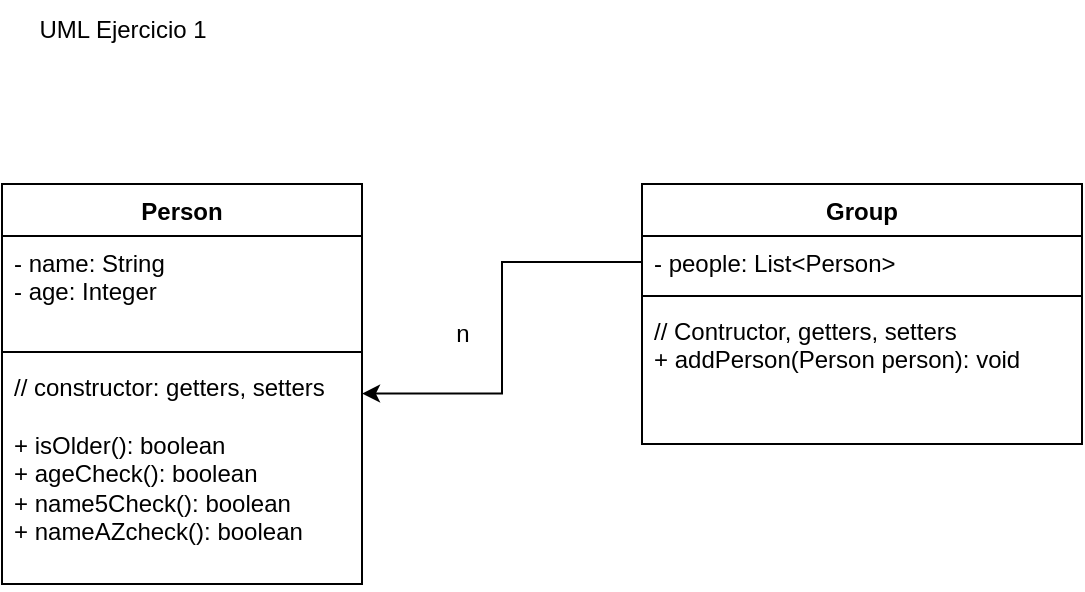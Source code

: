 <mxfile version="24.6.0" type="github">
  <diagram name="Página-1" id="hya2uCZ8vttphcQ2DzEh">
    <mxGraphModel dx="811" dy="390" grid="1" gridSize="10" guides="1" tooltips="1" connect="1" arrows="1" fold="1" page="1" pageScale="1" pageWidth="827" pageHeight="1169" math="0" shadow="0">
      <root>
        <mxCell id="0" />
        <mxCell id="1" parent="0" />
        <mxCell id="L0rvEJcZYEpyYl15f_BX-1" value="Person" style="swimlane;fontStyle=1;align=center;verticalAlign=top;childLayout=stackLayout;horizontal=1;startSize=26;horizontalStack=0;resizeParent=1;resizeParentMax=0;resizeLast=0;collapsible=1;marginBottom=0;whiteSpace=wrap;html=1;" vertex="1" parent="1">
          <mxGeometry x="70" y="150" width="180" height="200" as="geometry" />
        </mxCell>
        <mxCell id="L0rvEJcZYEpyYl15f_BX-2" value="- name: String&lt;span style=&quot;background-color: initial;&quot;&gt;&amp;nbsp;&amp;nbsp;&lt;/span&gt;&lt;div&gt;&lt;div&gt;- age: Integer&lt;/div&gt;&lt;/div&gt;" style="text;strokeColor=none;fillColor=none;align=left;verticalAlign=top;spacingLeft=4;spacingRight=4;overflow=hidden;rotatable=0;points=[[0,0.5],[1,0.5]];portConstraint=eastwest;whiteSpace=wrap;html=1;" vertex="1" parent="L0rvEJcZYEpyYl15f_BX-1">
          <mxGeometry y="26" width="180" height="54" as="geometry" />
        </mxCell>
        <mxCell id="L0rvEJcZYEpyYl15f_BX-3" value="" style="line;strokeWidth=1;fillColor=none;align=left;verticalAlign=middle;spacingTop=-1;spacingLeft=3;spacingRight=3;rotatable=0;labelPosition=right;points=[];portConstraint=eastwest;strokeColor=inherit;" vertex="1" parent="L0rvEJcZYEpyYl15f_BX-1">
          <mxGeometry y="80" width="180" height="8" as="geometry" />
        </mxCell>
        <mxCell id="L0rvEJcZYEpyYl15f_BX-4" value="&lt;div&gt;// constructor: getters, setters&amp;nbsp;&lt;/div&gt;&lt;div&gt;&lt;br&gt;&lt;/div&gt;+ isOlder(): boolean&lt;div&gt;+ ageCheck(): boolean&lt;/div&gt;&lt;div&gt;+ name5Check(): boolean&lt;/div&gt;&lt;div&gt;+ nameAZcheck(): boolean&lt;/div&gt;" style="text;strokeColor=none;fillColor=none;align=left;verticalAlign=top;spacingLeft=4;spacingRight=4;overflow=hidden;rotatable=0;points=[[0,0.5],[1,0.5]];portConstraint=eastwest;whiteSpace=wrap;html=1;" vertex="1" parent="L0rvEJcZYEpyYl15f_BX-1">
          <mxGeometry y="88" width="180" height="112" as="geometry" />
        </mxCell>
        <mxCell id="L0rvEJcZYEpyYl15f_BX-5" value="Group" style="swimlane;fontStyle=1;align=center;verticalAlign=top;childLayout=stackLayout;horizontal=1;startSize=26;horizontalStack=0;resizeParent=1;resizeParentMax=0;resizeLast=0;collapsible=1;marginBottom=0;whiteSpace=wrap;html=1;" vertex="1" parent="1">
          <mxGeometry x="390" y="150" width="220" height="130" as="geometry" />
        </mxCell>
        <mxCell id="L0rvEJcZYEpyYl15f_BX-6" value="- people: List&amp;lt;Person&amp;gt;" style="text;strokeColor=none;fillColor=none;align=left;verticalAlign=top;spacingLeft=4;spacingRight=4;overflow=hidden;rotatable=0;points=[[0,0.5],[1,0.5]];portConstraint=eastwest;whiteSpace=wrap;html=1;" vertex="1" parent="L0rvEJcZYEpyYl15f_BX-5">
          <mxGeometry y="26" width="220" height="26" as="geometry" />
        </mxCell>
        <mxCell id="L0rvEJcZYEpyYl15f_BX-7" value="" style="line;strokeWidth=1;fillColor=none;align=left;verticalAlign=middle;spacingTop=-1;spacingLeft=3;spacingRight=3;rotatable=0;labelPosition=right;points=[];portConstraint=eastwest;strokeColor=inherit;" vertex="1" parent="L0rvEJcZYEpyYl15f_BX-5">
          <mxGeometry y="52" width="220" height="8" as="geometry" />
        </mxCell>
        <mxCell id="L0rvEJcZYEpyYl15f_BX-8" value="// Contructor, getters, setters&lt;div&gt;+ addPerson(Person person): void&lt;/div&gt;&lt;div&gt;&lt;br&gt;&lt;/div&gt;" style="text;strokeColor=none;fillColor=none;align=left;verticalAlign=top;spacingLeft=4;spacingRight=4;overflow=hidden;rotatable=0;points=[[0,0.5],[1,0.5]];portConstraint=eastwest;whiteSpace=wrap;html=1;" vertex="1" parent="L0rvEJcZYEpyYl15f_BX-5">
          <mxGeometry y="60" width="220" height="70" as="geometry" />
        </mxCell>
        <mxCell id="L0rvEJcZYEpyYl15f_BX-9" style="edgeStyle=orthogonalEdgeStyle;rounded=0;orthogonalLoop=1;jettySize=auto;html=1;entryX=1;entryY=0.15;entryDx=0;entryDy=0;entryPerimeter=0;" edge="1" parent="1" source="L0rvEJcZYEpyYl15f_BX-6" target="L0rvEJcZYEpyYl15f_BX-4">
          <mxGeometry relative="1" as="geometry" />
        </mxCell>
        <mxCell id="L0rvEJcZYEpyYl15f_BX-10" value="n" style="text;html=1;align=center;verticalAlign=middle;resizable=0;points=[];autosize=1;strokeColor=none;fillColor=none;" vertex="1" parent="1">
          <mxGeometry x="285" y="210" width="30" height="30" as="geometry" />
        </mxCell>
        <mxCell id="L0rvEJcZYEpyYl15f_BX-11" value="UML Ejercicio 1" style="text;html=1;align=center;verticalAlign=middle;resizable=0;points=[];autosize=1;strokeColor=none;fillColor=none;" vertex="1" parent="1">
          <mxGeometry x="75" y="58" width="110" height="30" as="geometry" />
        </mxCell>
      </root>
    </mxGraphModel>
  </diagram>
</mxfile>
